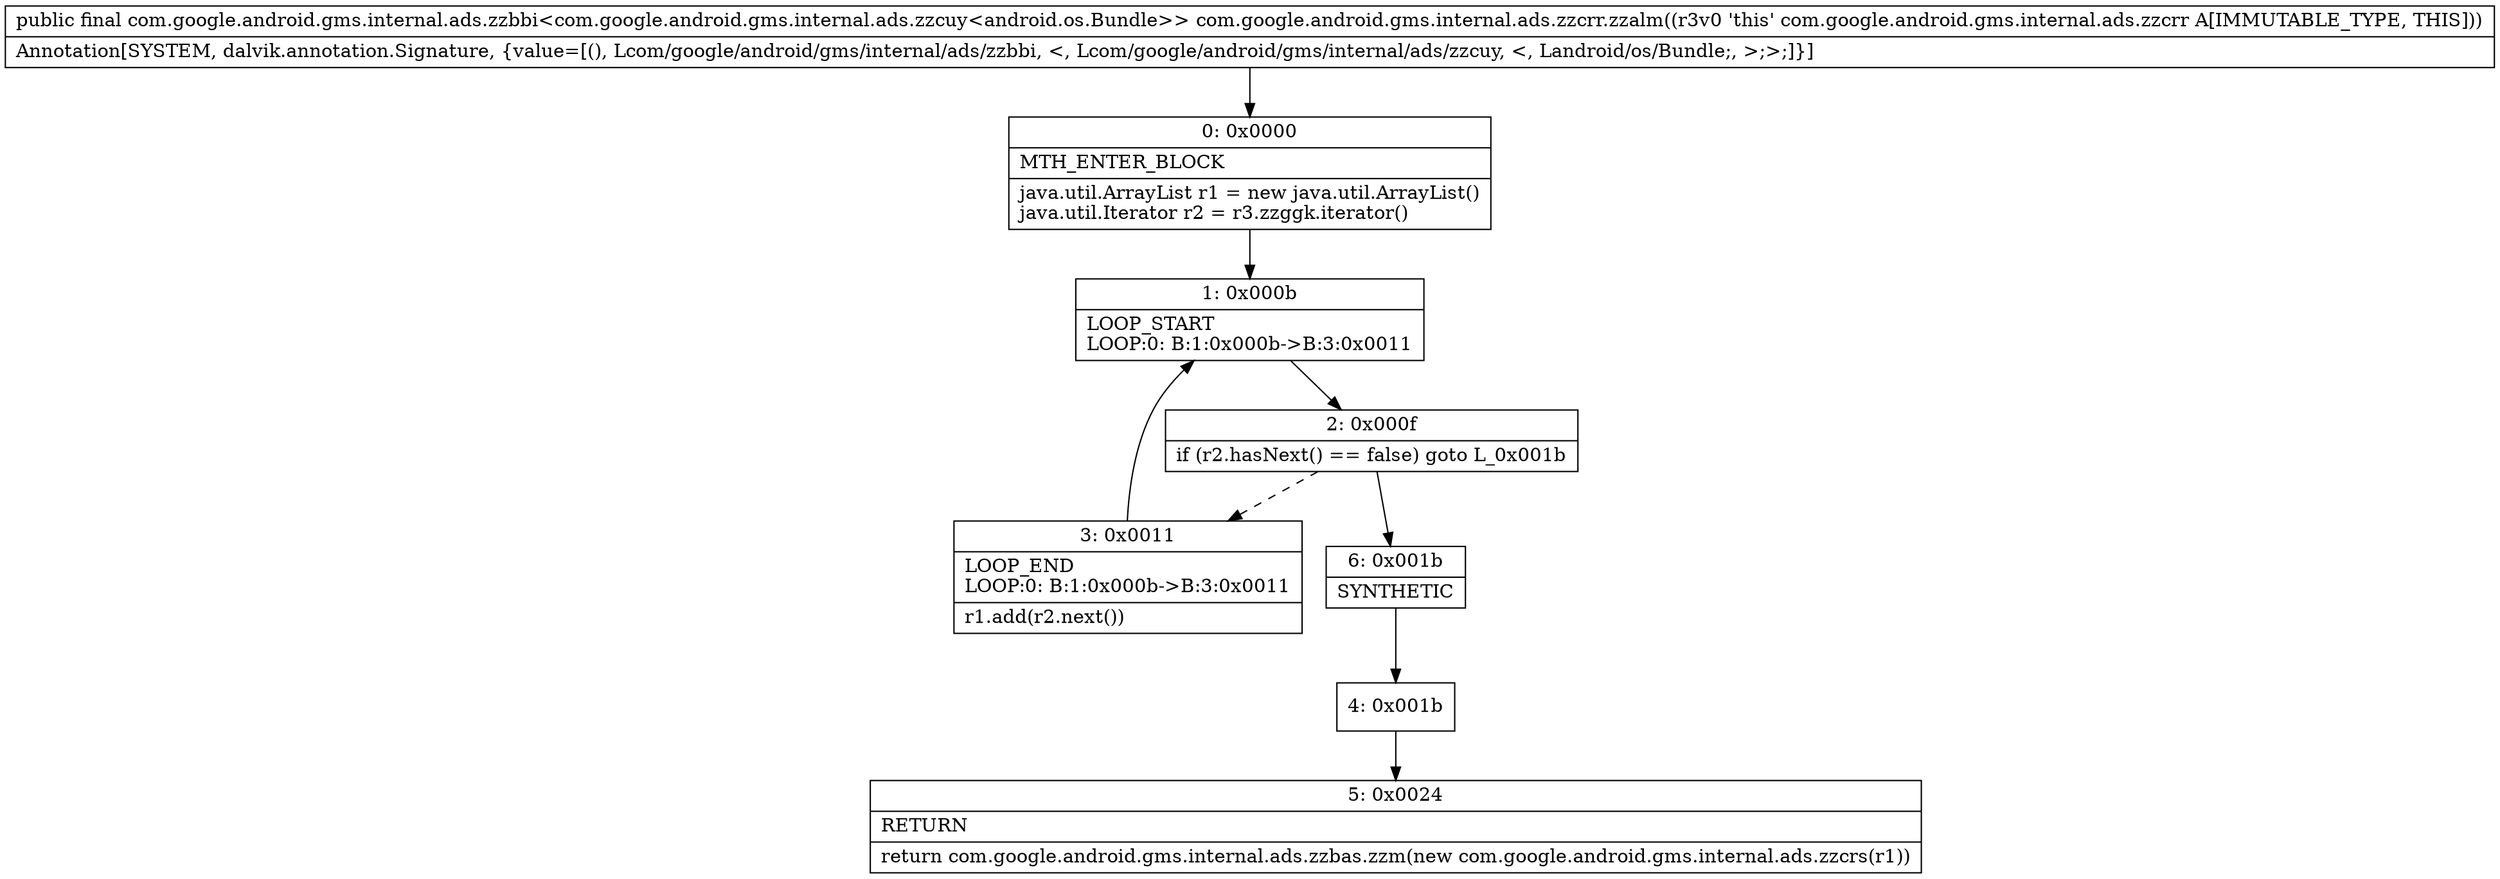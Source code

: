 digraph "CFG forcom.google.android.gms.internal.ads.zzcrr.zzalm()Lcom\/google\/android\/gms\/internal\/ads\/zzbbi;" {
Node_0 [shape=record,label="{0\:\ 0x0000|MTH_ENTER_BLOCK\l|java.util.ArrayList r1 = new java.util.ArrayList()\ljava.util.Iterator r2 = r3.zzggk.iterator()\l}"];
Node_1 [shape=record,label="{1\:\ 0x000b|LOOP_START\lLOOP:0: B:1:0x000b\-\>B:3:0x0011\l}"];
Node_2 [shape=record,label="{2\:\ 0x000f|if (r2.hasNext() == false) goto L_0x001b\l}"];
Node_3 [shape=record,label="{3\:\ 0x0011|LOOP_END\lLOOP:0: B:1:0x000b\-\>B:3:0x0011\l|r1.add(r2.next())\l}"];
Node_4 [shape=record,label="{4\:\ 0x001b}"];
Node_5 [shape=record,label="{5\:\ 0x0024|RETURN\l|return com.google.android.gms.internal.ads.zzbas.zzm(new com.google.android.gms.internal.ads.zzcrs(r1))\l}"];
Node_6 [shape=record,label="{6\:\ 0x001b|SYNTHETIC\l}"];
MethodNode[shape=record,label="{public final com.google.android.gms.internal.ads.zzbbi\<com.google.android.gms.internal.ads.zzcuy\<android.os.Bundle\>\> com.google.android.gms.internal.ads.zzcrr.zzalm((r3v0 'this' com.google.android.gms.internal.ads.zzcrr A[IMMUTABLE_TYPE, THIS]))  | Annotation[SYSTEM, dalvik.annotation.Signature, \{value=[(), Lcom\/google\/android\/gms\/internal\/ads\/zzbbi, \<, Lcom\/google\/android\/gms\/internal\/ads\/zzcuy, \<, Landroid\/os\/Bundle;, \>;\>;]\}]\l}"];
MethodNode -> Node_0;
Node_0 -> Node_1;
Node_1 -> Node_2;
Node_2 -> Node_3[style=dashed];
Node_2 -> Node_6;
Node_3 -> Node_1;
Node_4 -> Node_5;
Node_6 -> Node_4;
}

